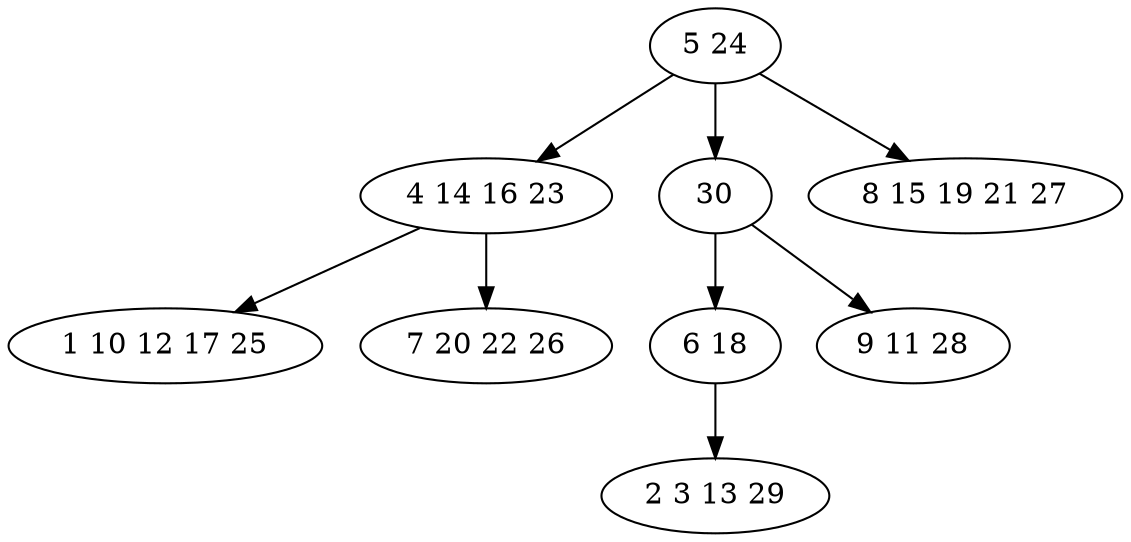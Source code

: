 digraph true_tree {
	"0" -> "1"
	"0" -> "2"
	"0" -> "3"
	"2" -> "4"
	"4" -> "5"
	"2" -> "6"
	"1" -> "7"
	"1" -> "8"
	"0" [label="5 24"];
	"1" [label="4 14 16 23"];
	"2" [label="30"];
	"3" [label="8 15 19 21 27"];
	"4" [label="6 18"];
	"5" [label="2 3 13 29"];
	"6" [label="9 11 28"];
	"7" [label="1 10 12 17 25"];
	"8" [label="7 20 22 26"];
}
